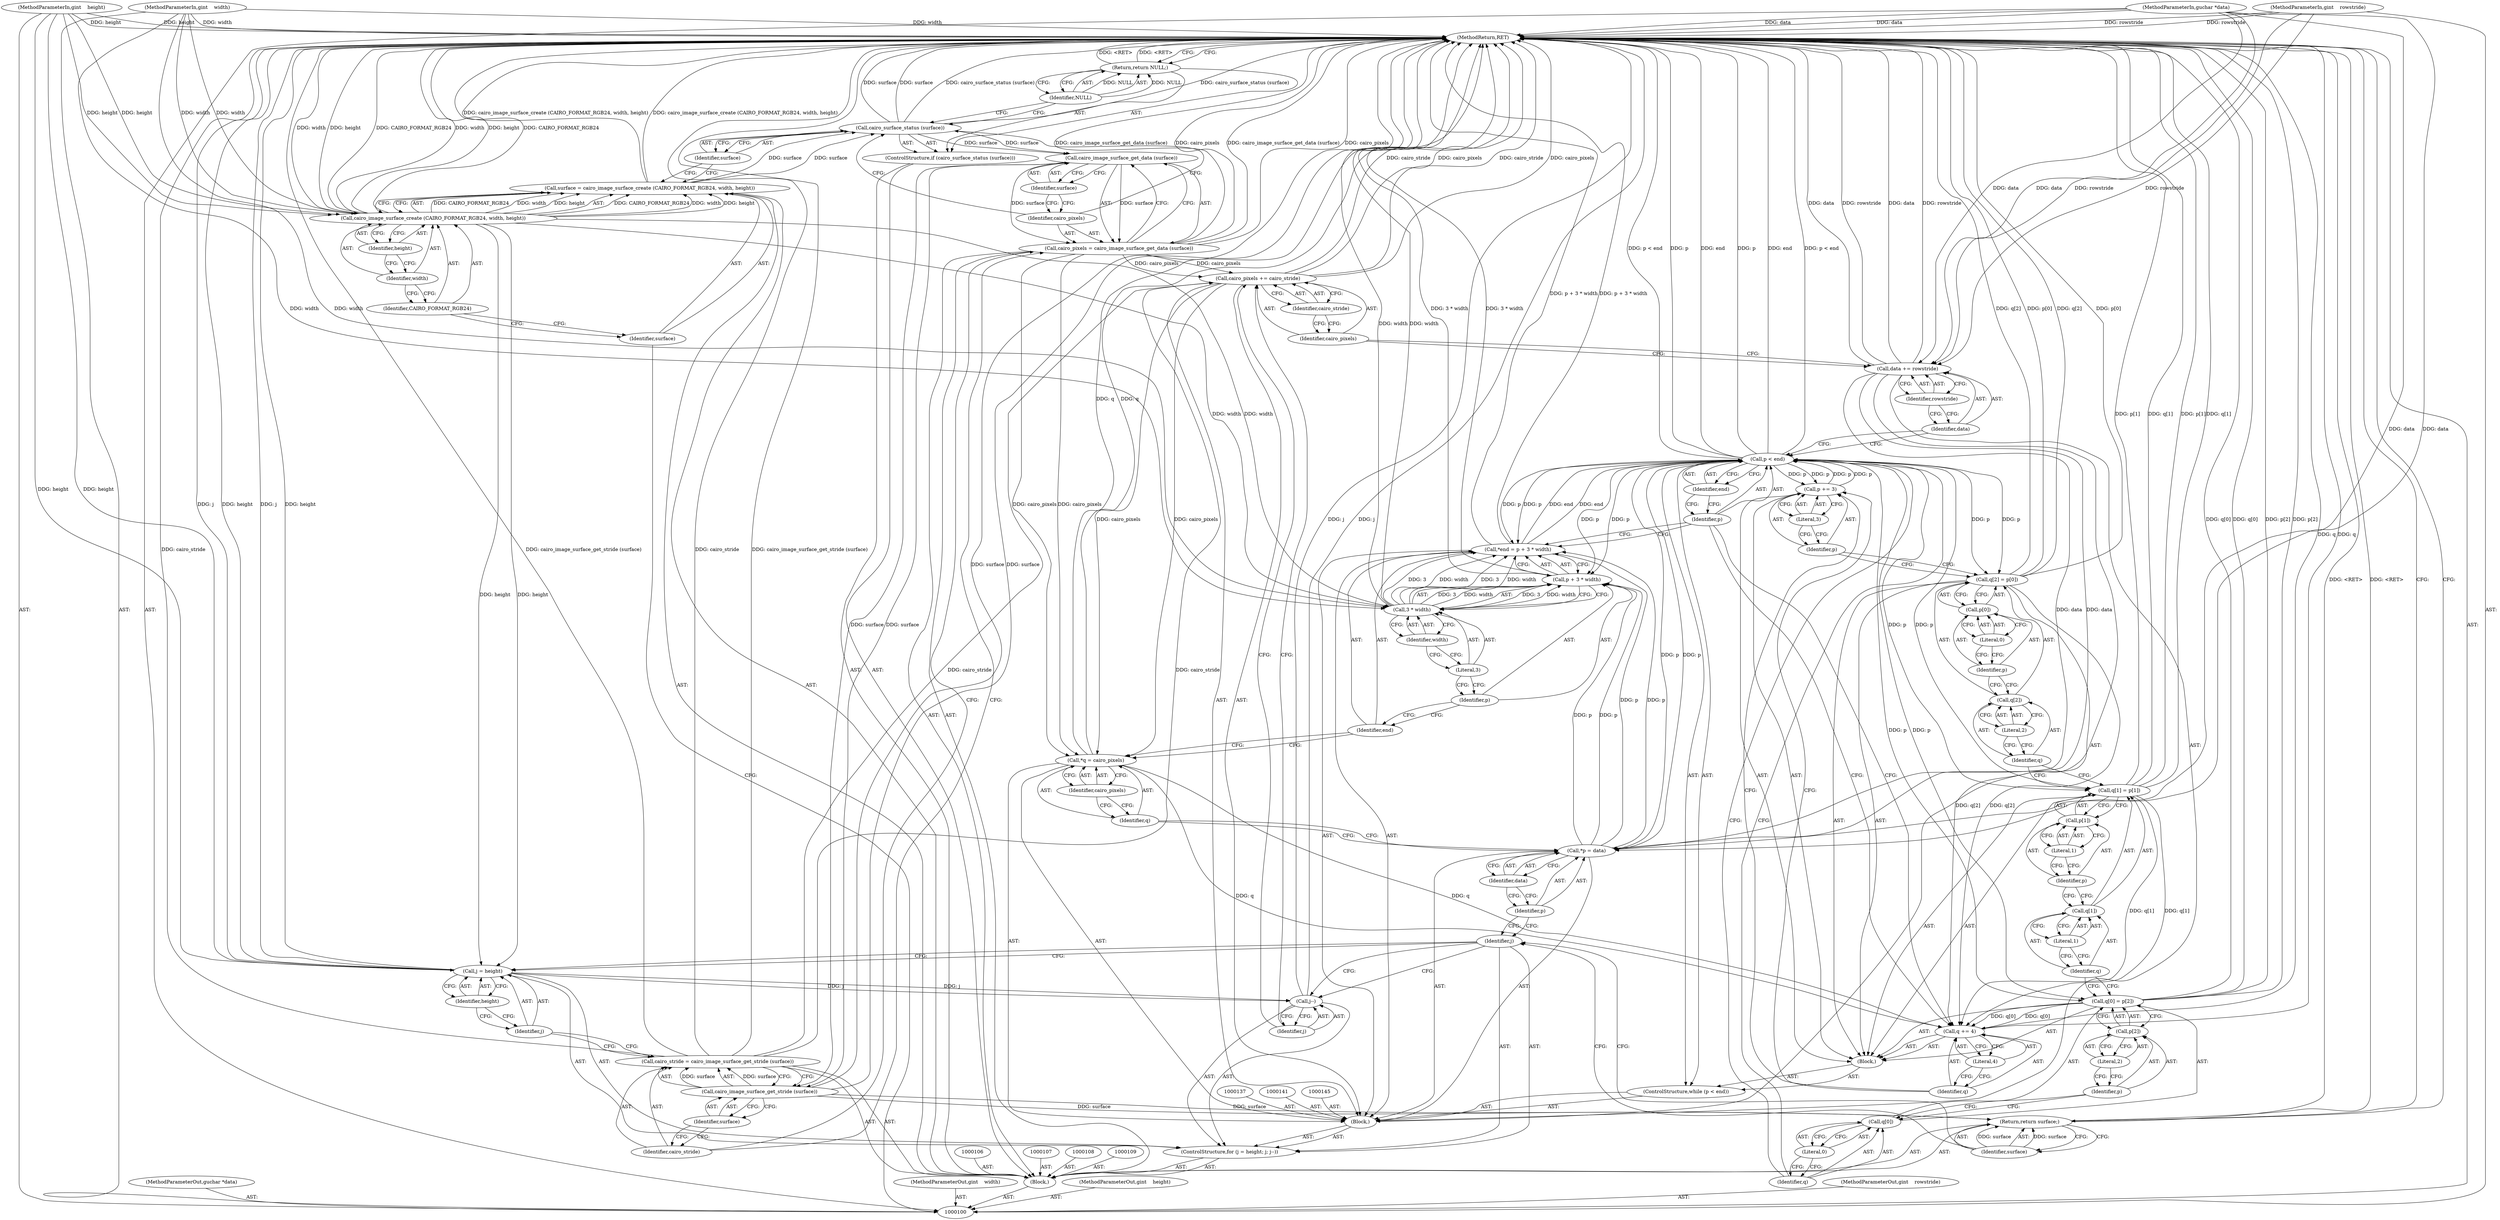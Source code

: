 digraph "0_poppler_c839b706092583f6b12ed3cc634bf5af34b7a2bb" {
"1000193" [label="(MethodReturn,RET)"];
"1000101" [label="(MethodParameterIn,guchar *data)"];
"1000253" [label="(MethodParameterOut,guchar *data)"];
"1000112" [label="(Call,cairo_image_surface_create (CAIRO_FORMAT_RGB24, width, height))"];
"1000110" [label="(Call,surface = cairo_image_surface_create (CAIRO_FORMAT_RGB24, width, height))"];
"1000111" [label="(Identifier,surface)"];
"1000113" [label="(Identifier,CAIRO_FORMAT_RGB24)"];
"1000114" [label="(Identifier,width)"];
"1000115" [label="(Identifier,height)"];
"1000116" [label="(ControlStructure,if (cairo_surface_status (surface)))"];
"1000118" [label="(Identifier,surface)"];
"1000117" [label="(Call,cairo_surface_status (surface))"];
"1000120" [label="(Identifier,NULL)"];
"1000119" [label="(Return,return NULL;)"];
"1000123" [label="(Call,cairo_image_surface_get_data (surface))"];
"1000121" [label="(Call,cairo_pixels = cairo_image_surface_get_data (surface))"];
"1000122" [label="(Identifier,cairo_pixels)"];
"1000124" [label="(Identifier,surface)"];
"1000127" [label="(Call,cairo_image_surface_get_stride (surface))"];
"1000125" [label="(Call,cairo_stride = cairo_image_surface_get_stride (surface))"];
"1000126" [label="(Identifier,cairo_stride)"];
"1000128" [label="(Identifier,surface)"];
"1000132" [label="(Identifier,height)"];
"1000133" [label="(Identifier,j)"];
"1000134" [label="(Call,j--)"];
"1000135" [label="(Identifier,j)"];
"1000129" [label="(ControlStructure,for (j = height; j; j--))"];
"1000130" [label="(Call,j = height)"];
"1000131" [label="(Identifier,j)"];
"1000138" [label="(Call,*p = data)"];
"1000139" [label="(Identifier,p)"];
"1000140" [label="(Identifier,data)"];
"1000102" [label="(MethodParameterIn,gint    width)"];
"1000254" [label="(MethodParameterOut,gint    width)"];
"1000142" [label="(Call,*q = cairo_pixels)"];
"1000143" [label="(Identifier,q)"];
"1000144" [label="(Identifier,cairo_pixels)"];
"1000146" [label="(Call,*end = p + 3 * width)"];
"1000147" [label="(Identifier,end)"];
"1000148" [label="(Call,p + 3 * width)"];
"1000149" [label="(Identifier,p)"];
"1000150" [label="(Call,3 * width)"];
"1000151" [label="(Literal,3)"];
"1000152" [label="(Identifier,width)"];
"1000136" [label="(Block,)"];
"1000154" [label="(Call,p < end)"];
"1000155" [label="(Identifier,p)"];
"1000156" [label="(Identifier,end)"];
"1000157" [label="(Block,)"];
"1000153" [label="(ControlStructure,while (p < end))"];
"1000162" [label="(Call,p[2])"];
"1000163" [label="(Identifier,p)"];
"1000164" [label="(Literal,2)"];
"1000158" [label="(Call,q[0] = p[2])"];
"1000159" [label="(Call,q[0])"];
"1000160" [label="(Identifier,q)"];
"1000161" [label="(Literal,0)"];
"1000169" [label="(Call,p[1])"];
"1000170" [label="(Identifier,p)"];
"1000171" [label="(Literal,1)"];
"1000165" [label="(Call,q[1] = p[1])"];
"1000166" [label="(Call,q[1])"];
"1000167" [label="(Identifier,q)"];
"1000168" [label="(Literal,1)"];
"1000176" [label="(Call,p[0])"];
"1000177" [label="(Identifier,p)"];
"1000178" [label="(Literal,0)"];
"1000172" [label="(Call,q[2] = p[0])"];
"1000173" [label="(Call,q[2])"];
"1000174" [label="(Identifier,q)"];
"1000175" [label="(Literal,2)"];
"1000103" [label="(MethodParameterIn,gint    height)"];
"1000255" [label="(MethodParameterOut,gint    height)"];
"1000181" [label="(Literal,3)"];
"1000179" [label="(Call,p += 3)"];
"1000180" [label="(Identifier,p)"];
"1000184" [label="(Literal,4)"];
"1000182" [label="(Call,q += 4)"];
"1000183" [label="(Identifier,q)"];
"1000187" [label="(Identifier,rowstride)"];
"1000185" [label="(Call,data += rowstride)"];
"1000186" [label="(Identifier,data)"];
"1000190" [label="(Identifier,cairo_stride)"];
"1000188" [label="(Call,cairo_pixels += cairo_stride)"];
"1000189" [label="(Identifier,cairo_pixels)"];
"1000104" [label="(MethodParameterIn,gint    rowstride)"];
"1000256" [label="(MethodParameterOut,gint    rowstride)"];
"1000192" [label="(Identifier,surface)"];
"1000191" [label="(Return,return surface;)"];
"1000105" [label="(Block,)"];
"1000193" -> "1000100"  [label="AST: "];
"1000193" -> "1000119"  [label="CFG: "];
"1000193" -> "1000191"  [label="CFG: "];
"1000191" -> "1000193"  [label="DDG: <RET>"];
"1000119" -> "1000193"  [label="DDG: <RET>"];
"1000125" -> "1000193"  [label="DDG: cairo_image_surface_get_stride (surface)"];
"1000125" -> "1000193"  [label="DDG: cairo_stride"];
"1000117" -> "1000193"  [label="DDG: surface"];
"1000117" -> "1000193"  [label="DDG: cairo_surface_status (surface)"];
"1000154" -> "1000193"  [label="DDG: p < end"];
"1000154" -> "1000193"  [label="DDG: p"];
"1000154" -> "1000193"  [label="DDG: end"];
"1000148" -> "1000193"  [label="DDG: 3 * width"];
"1000182" -> "1000193"  [label="DDG: q"];
"1000158" -> "1000193"  [label="DDG: q[0]"];
"1000158" -> "1000193"  [label="DDG: p[2]"];
"1000185" -> "1000193"  [label="DDG: data"];
"1000185" -> "1000193"  [label="DDG: rowstride"];
"1000165" -> "1000193"  [label="DDG: p[1]"];
"1000165" -> "1000193"  [label="DDG: q[1]"];
"1000188" -> "1000193"  [label="DDG: cairo_stride"];
"1000188" -> "1000193"  [label="DDG: cairo_pixels"];
"1000104" -> "1000193"  [label="DDG: rowstride"];
"1000112" -> "1000193"  [label="DDG: width"];
"1000112" -> "1000193"  [label="DDG: height"];
"1000112" -> "1000193"  [label="DDG: CAIRO_FORMAT_RGB24"];
"1000121" -> "1000193"  [label="DDG: cairo_image_surface_get_data (surface)"];
"1000121" -> "1000193"  [label="DDG: cairo_pixels"];
"1000130" -> "1000193"  [label="DDG: height"];
"1000130" -> "1000193"  [label="DDG: j"];
"1000150" -> "1000193"  [label="DDG: width"];
"1000103" -> "1000193"  [label="DDG: height"];
"1000146" -> "1000193"  [label="DDG: p + 3 * width"];
"1000172" -> "1000193"  [label="DDG: p[0]"];
"1000172" -> "1000193"  [label="DDG: q[2]"];
"1000102" -> "1000193"  [label="DDG: width"];
"1000110" -> "1000193"  [label="DDG: cairo_image_surface_create (CAIRO_FORMAT_RGB24, width, height)"];
"1000134" -> "1000193"  [label="DDG: j"];
"1000101" -> "1000193"  [label="DDG: data"];
"1000142" -> "1000193"  [label="DDG: q"];
"1000127" -> "1000193"  [label="DDG: surface"];
"1000101" -> "1000100"  [label="AST: "];
"1000101" -> "1000193"  [label="DDG: data"];
"1000101" -> "1000138"  [label="DDG: data"];
"1000101" -> "1000185"  [label="DDG: data"];
"1000253" -> "1000100"  [label="AST: "];
"1000112" -> "1000110"  [label="AST: "];
"1000112" -> "1000115"  [label="CFG: "];
"1000113" -> "1000112"  [label="AST: "];
"1000114" -> "1000112"  [label="AST: "];
"1000115" -> "1000112"  [label="AST: "];
"1000110" -> "1000112"  [label="CFG: "];
"1000112" -> "1000193"  [label="DDG: width"];
"1000112" -> "1000193"  [label="DDG: height"];
"1000112" -> "1000193"  [label="DDG: CAIRO_FORMAT_RGB24"];
"1000112" -> "1000110"  [label="DDG: CAIRO_FORMAT_RGB24"];
"1000112" -> "1000110"  [label="DDG: width"];
"1000112" -> "1000110"  [label="DDG: height"];
"1000102" -> "1000112"  [label="DDG: width"];
"1000103" -> "1000112"  [label="DDG: height"];
"1000112" -> "1000130"  [label="DDG: height"];
"1000112" -> "1000150"  [label="DDG: width"];
"1000110" -> "1000105"  [label="AST: "];
"1000110" -> "1000112"  [label="CFG: "];
"1000111" -> "1000110"  [label="AST: "];
"1000112" -> "1000110"  [label="AST: "];
"1000118" -> "1000110"  [label="CFG: "];
"1000110" -> "1000193"  [label="DDG: cairo_image_surface_create (CAIRO_FORMAT_RGB24, width, height)"];
"1000112" -> "1000110"  [label="DDG: CAIRO_FORMAT_RGB24"];
"1000112" -> "1000110"  [label="DDG: width"];
"1000112" -> "1000110"  [label="DDG: height"];
"1000110" -> "1000117"  [label="DDG: surface"];
"1000111" -> "1000110"  [label="AST: "];
"1000111" -> "1000100"  [label="CFG: "];
"1000113" -> "1000111"  [label="CFG: "];
"1000113" -> "1000112"  [label="AST: "];
"1000113" -> "1000111"  [label="CFG: "];
"1000114" -> "1000113"  [label="CFG: "];
"1000114" -> "1000112"  [label="AST: "];
"1000114" -> "1000113"  [label="CFG: "];
"1000115" -> "1000114"  [label="CFG: "];
"1000115" -> "1000112"  [label="AST: "];
"1000115" -> "1000114"  [label="CFG: "];
"1000112" -> "1000115"  [label="CFG: "];
"1000116" -> "1000105"  [label="AST: "];
"1000117" -> "1000116"  [label="AST: "];
"1000119" -> "1000116"  [label="AST: "];
"1000118" -> "1000117"  [label="AST: "];
"1000118" -> "1000110"  [label="CFG: "];
"1000117" -> "1000118"  [label="CFG: "];
"1000117" -> "1000116"  [label="AST: "];
"1000117" -> "1000118"  [label="CFG: "];
"1000118" -> "1000117"  [label="AST: "];
"1000120" -> "1000117"  [label="CFG: "];
"1000122" -> "1000117"  [label="CFG: "];
"1000117" -> "1000193"  [label="DDG: surface"];
"1000117" -> "1000193"  [label="DDG: cairo_surface_status (surface)"];
"1000110" -> "1000117"  [label="DDG: surface"];
"1000117" -> "1000123"  [label="DDG: surface"];
"1000120" -> "1000119"  [label="AST: "];
"1000120" -> "1000117"  [label="CFG: "];
"1000119" -> "1000120"  [label="CFG: "];
"1000120" -> "1000119"  [label="DDG: NULL"];
"1000119" -> "1000116"  [label="AST: "];
"1000119" -> "1000120"  [label="CFG: "];
"1000120" -> "1000119"  [label="AST: "];
"1000193" -> "1000119"  [label="CFG: "];
"1000119" -> "1000193"  [label="DDG: <RET>"];
"1000120" -> "1000119"  [label="DDG: NULL"];
"1000123" -> "1000121"  [label="AST: "];
"1000123" -> "1000124"  [label="CFG: "];
"1000124" -> "1000123"  [label="AST: "];
"1000121" -> "1000123"  [label="CFG: "];
"1000123" -> "1000121"  [label="DDG: surface"];
"1000117" -> "1000123"  [label="DDG: surface"];
"1000123" -> "1000127"  [label="DDG: surface"];
"1000121" -> "1000105"  [label="AST: "];
"1000121" -> "1000123"  [label="CFG: "];
"1000122" -> "1000121"  [label="AST: "];
"1000123" -> "1000121"  [label="AST: "];
"1000126" -> "1000121"  [label="CFG: "];
"1000121" -> "1000193"  [label="DDG: cairo_image_surface_get_data (surface)"];
"1000121" -> "1000193"  [label="DDG: cairo_pixels"];
"1000123" -> "1000121"  [label="DDG: surface"];
"1000121" -> "1000142"  [label="DDG: cairo_pixels"];
"1000121" -> "1000188"  [label="DDG: cairo_pixels"];
"1000122" -> "1000121"  [label="AST: "];
"1000122" -> "1000117"  [label="CFG: "];
"1000124" -> "1000122"  [label="CFG: "];
"1000124" -> "1000123"  [label="AST: "];
"1000124" -> "1000122"  [label="CFG: "];
"1000123" -> "1000124"  [label="CFG: "];
"1000127" -> "1000125"  [label="AST: "];
"1000127" -> "1000128"  [label="CFG: "];
"1000128" -> "1000127"  [label="AST: "];
"1000125" -> "1000127"  [label="CFG: "];
"1000127" -> "1000193"  [label="DDG: surface"];
"1000127" -> "1000125"  [label="DDG: surface"];
"1000123" -> "1000127"  [label="DDG: surface"];
"1000127" -> "1000191"  [label="DDG: surface"];
"1000125" -> "1000105"  [label="AST: "];
"1000125" -> "1000127"  [label="CFG: "];
"1000126" -> "1000125"  [label="AST: "];
"1000127" -> "1000125"  [label="AST: "];
"1000131" -> "1000125"  [label="CFG: "];
"1000125" -> "1000193"  [label="DDG: cairo_image_surface_get_stride (surface)"];
"1000125" -> "1000193"  [label="DDG: cairo_stride"];
"1000127" -> "1000125"  [label="DDG: surface"];
"1000125" -> "1000188"  [label="DDG: cairo_stride"];
"1000126" -> "1000125"  [label="AST: "];
"1000126" -> "1000121"  [label="CFG: "];
"1000128" -> "1000126"  [label="CFG: "];
"1000128" -> "1000127"  [label="AST: "];
"1000128" -> "1000126"  [label="CFG: "];
"1000127" -> "1000128"  [label="CFG: "];
"1000132" -> "1000130"  [label="AST: "];
"1000132" -> "1000131"  [label="CFG: "];
"1000130" -> "1000132"  [label="CFG: "];
"1000133" -> "1000129"  [label="AST: "];
"1000133" -> "1000130"  [label="CFG: "];
"1000133" -> "1000134"  [label="CFG: "];
"1000139" -> "1000133"  [label="CFG: "];
"1000192" -> "1000133"  [label="CFG: "];
"1000134" -> "1000129"  [label="AST: "];
"1000134" -> "1000135"  [label="CFG: "];
"1000135" -> "1000134"  [label="AST: "];
"1000133" -> "1000134"  [label="CFG: "];
"1000134" -> "1000193"  [label="DDG: j"];
"1000130" -> "1000134"  [label="DDG: j"];
"1000135" -> "1000134"  [label="AST: "];
"1000135" -> "1000188"  [label="CFG: "];
"1000134" -> "1000135"  [label="CFG: "];
"1000129" -> "1000105"  [label="AST: "];
"1000130" -> "1000129"  [label="AST: "];
"1000133" -> "1000129"  [label="AST: "];
"1000134" -> "1000129"  [label="AST: "];
"1000136" -> "1000129"  [label="AST: "];
"1000130" -> "1000129"  [label="AST: "];
"1000130" -> "1000132"  [label="CFG: "];
"1000131" -> "1000130"  [label="AST: "];
"1000132" -> "1000130"  [label="AST: "];
"1000133" -> "1000130"  [label="CFG: "];
"1000130" -> "1000193"  [label="DDG: height"];
"1000130" -> "1000193"  [label="DDG: j"];
"1000112" -> "1000130"  [label="DDG: height"];
"1000103" -> "1000130"  [label="DDG: height"];
"1000130" -> "1000134"  [label="DDG: j"];
"1000131" -> "1000130"  [label="AST: "];
"1000131" -> "1000125"  [label="CFG: "];
"1000132" -> "1000131"  [label="CFG: "];
"1000138" -> "1000136"  [label="AST: "];
"1000138" -> "1000140"  [label="CFG: "];
"1000139" -> "1000138"  [label="AST: "];
"1000140" -> "1000138"  [label="AST: "];
"1000143" -> "1000138"  [label="CFG: "];
"1000185" -> "1000138"  [label="DDG: data"];
"1000101" -> "1000138"  [label="DDG: data"];
"1000138" -> "1000146"  [label="DDG: p"];
"1000138" -> "1000148"  [label="DDG: p"];
"1000138" -> "1000154"  [label="DDG: p"];
"1000139" -> "1000138"  [label="AST: "];
"1000139" -> "1000133"  [label="CFG: "];
"1000140" -> "1000139"  [label="CFG: "];
"1000140" -> "1000138"  [label="AST: "];
"1000140" -> "1000139"  [label="CFG: "];
"1000138" -> "1000140"  [label="CFG: "];
"1000102" -> "1000100"  [label="AST: "];
"1000102" -> "1000193"  [label="DDG: width"];
"1000102" -> "1000112"  [label="DDG: width"];
"1000102" -> "1000150"  [label="DDG: width"];
"1000254" -> "1000100"  [label="AST: "];
"1000142" -> "1000136"  [label="AST: "];
"1000142" -> "1000144"  [label="CFG: "];
"1000143" -> "1000142"  [label="AST: "];
"1000144" -> "1000142"  [label="AST: "];
"1000147" -> "1000142"  [label="CFG: "];
"1000142" -> "1000193"  [label="DDG: q"];
"1000188" -> "1000142"  [label="DDG: cairo_pixels"];
"1000121" -> "1000142"  [label="DDG: cairo_pixels"];
"1000142" -> "1000182"  [label="DDG: q"];
"1000143" -> "1000142"  [label="AST: "];
"1000143" -> "1000138"  [label="CFG: "];
"1000144" -> "1000143"  [label="CFG: "];
"1000144" -> "1000142"  [label="AST: "];
"1000144" -> "1000143"  [label="CFG: "];
"1000142" -> "1000144"  [label="CFG: "];
"1000146" -> "1000136"  [label="AST: "];
"1000146" -> "1000148"  [label="CFG: "];
"1000147" -> "1000146"  [label="AST: "];
"1000148" -> "1000146"  [label="AST: "];
"1000155" -> "1000146"  [label="CFG: "];
"1000146" -> "1000193"  [label="DDG: p + 3 * width"];
"1000138" -> "1000146"  [label="DDG: p"];
"1000154" -> "1000146"  [label="DDG: p"];
"1000150" -> "1000146"  [label="DDG: 3"];
"1000150" -> "1000146"  [label="DDG: width"];
"1000146" -> "1000154"  [label="DDG: end"];
"1000147" -> "1000146"  [label="AST: "];
"1000147" -> "1000142"  [label="CFG: "];
"1000149" -> "1000147"  [label="CFG: "];
"1000148" -> "1000146"  [label="AST: "];
"1000148" -> "1000150"  [label="CFG: "];
"1000149" -> "1000148"  [label="AST: "];
"1000150" -> "1000148"  [label="AST: "];
"1000146" -> "1000148"  [label="CFG: "];
"1000148" -> "1000193"  [label="DDG: 3 * width"];
"1000138" -> "1000148"  [label="DDG: p"];
"1000154" -> "1000148"  [label="DDG: p"];
"1000150" -> "1000148"  [label="DDG: 3"];
"1000150" -> "1000148"  [label="DDG: width"];
"1000149" -> "1000148"  [label="AST: "];
"1000149" -> "1000147"  [label="CFG: "];
"1000151" -> "1000149"  [label="CFG: "];
"1000150" -> "1000148"  [label="AST: "];
"1000150" -> "1000152"  [label="CFG: "];
"1000151" -> "1000150"  [label="AST: "];
"1000152" -> "1000150"  [label="AST: "];
"1000148" -> "1000150"  [label="CFG: "];
"1000150" -> "1000193"  [label="DDG: width"];
"1000150" -> "1000146"  [label="DDG: 3"];
"1000150" -> "1000146"  [label="DDG: width"];
"1000150" -> "1000148"  [label="DDG: 3"];
"1000150" -> "1000148"  [label="DDG: width"];
"1000112" -> "1000150"  [label="DDG: width"];
"1000102" -> "1000150"  [label="DDG: width"];
"1000151" -> "1000150"  [label="AST: "];
"1000151" -> "1000149"  [label="CFG: "];
"1000152" -> "1000151"  [label="CFG: "];
"1000152" -> "1000150"  [label="AST: "];
"1000152" -> "1000151"  [label="CFG: "];
"1000150" -> "1000152"  [label="CFG: "];
"1000136" -> "1000129"  [label="AST: "];
"1000137" -> "1000136"  [label="AST: "];
"1000138" -> "1000136"  [label="AST: "];
"1000141" -> "1000136"  [label="AST: "];
"1000142" -> "1000136"  [label="AST: "];
"1000145" -> "1000136"  [label="AST: "];
"1000146" -> "1000136"  [label="AST: "];
"1000153" -> "1000136"  [label="AST: "];
"1000185" -> "1000136"  [label="AST: "];
"1000188" -> "1000136"  [label="AST: "];
"1000154" -> "1000153"  [label="AST: "];
"1000154" -> "1000156"  [label="CFG: "];
"1000155" -> "1000154"  [label="AST: "];
"1000156" -> "1000154"  [label="AST: "];
"1000160" -> "1000154"  [label="CFG: "];
"1000186" -> "1000154"  [label="CFG: "];
"1000154" -> "1000193"  [label="DDG: p < end"];
"1000154" -> "1000193"  [label="DDG: p"];
"1000154" -> "1000193"  [label="DDG: end"];
"1000154" -> "1000146"  [label="DDG: p"];
"1000154" -> "1000148"  [label="DDG: p"];
"1000179" -> "1000154"  [label="DDG: p"];
"1000138" -> "1000154"  [label="DDG: p"];
"1000146" -> "1000154"  [label="DDG: end"];
"1000154" -> "1000158"  [label="DDG: p"];
"1000154" -> "1000165"  [label="DDG: p"];
"1000154" -> "1000172"  [label="DDG: p"];
"1000154" -> "1000179"  [label="DDG: p"];
"1000155" -> "1000154"  [label="AST: "];
"1000155" -> "1000182"  [label="CFG: "];
"1000155" -> "1000146"  [label="CFG: "];
"1000156" -> "1000155"  [label="CFG: "];
"1000156" -> "1000154"  [label="AST: "];
"1000156" -> "1000155"  [label="CFG: "];
"1000154" -> "1000156"  [label="CFG: "];
"1000157" -> "1000153"  [label="AST: "];
"1000158" -> "1000157"  [label="AST: "];
"1000165" -> "1000157"  [label="AST: "];
"1000172" -> "1000157"  [label="AST: "];
"1000179" -> "1000157"  [label="AST: "];
"1000182" -> "1000157"  [label="AST: "];
"1000153" -> "1000136"  [label="AST: "];
"1000154" -> "1000153"  [label="AST: "];
"1000157" -> "1000153"  [label="AST: "];
"1000162" -> "1000158"  [label="AST: "];
"1000162" -> "1000164"  [label="CFG: "];
"1000163" -> "1000162"  [label="AST: "];
"1000164" -> "1000162"  [label="AST: "];
"1000158" -> "1000162"  [label="CFG: "];
"1000163" -> "1000162"  [label="AST: "];
"1000163" -> "1000159"  [label="CFG: "];
"1000164" -> "1000163"  [label="CFG: "];
"1000164" -> "1000162"  [label="AST: "];
"1000164" -> "1000163"  [label="CFG: "];
"1000162" -> "1000164"  [label="CFG: "];
"1000158" -> "1000157"  [label="AST: "];
"1000158" -> "1000162"  [label="CFG: "];
"1000159" -> "1000158"  [label="AST: "];
"1000162" -> "1000158"  [label="AST: "];
"1000167" -> "1000158"  [label="CFG: "];
"1000158" -> "1000193"  [label="DDG: q[0]"];
"1000158" -> "1000193"  [label="DDG: p[2]"];
"1000154" -> "1000158"  [label="DDG: p"];
"1000158" -> "1000182"  [label="DDG: q[0]"];
"1000159" -> "1000158"  [label="AST: "];
"1000159" -> "1000161"  [label="CFG: "];
"1000160" -> "1000159"  [label="AST: "];
"1000161" -> "1000159"  [label="AST: "];
"1000163" -> "1000159"  [label="CFG: "];
"1000160" -> "1000159"  [label="AST: "];
"1000160" -> "1000154"  [label="CFG: "];
"1000161" -> "1000160"  [label="CFG: "];
"1000161" -> "1000159"  [label="AST: "];
"1000161" -> "1000160"  [label="CFG: "];
"1000159" -> "1000161"  [label="CFG: "];
"1000169" -> "1000165"  [label="AST: "];
"1000169" -> "1000171"  [label="CFG: "];
"1000170" -> "1000169"  [label="AST: "];
"1000171" -> "1000169"  [label="AST: "];
"1000165" -> "1000169"  [label="CFG: "];
"1000170" -> "1000169"  [label="AST: "];
"1000170" -> "1000166"  [label="CFG: "];
"1000171" -> "1000170"  [label="CFG: "];
"1000171" -> "1000169"  [label="AST: "];
"1000171" -> "1000170"  [label="CFG: "];
"1000169" -> "1000171"  [label="CFG: "];
"1000165" -> "1000157"  [label="AST: "];
"1000165" -> "1000169"  [label="CFG: "];
"1000166" -> "1000165"  [label="AST: "];
"1000169" -> "1000165"  [label="AST: "];
"1000174" -> "1000165"  [label="CFG: "];
"1000165" -> "1000193"  [label="DDG: p[1]"];
"1000165" -> "1000193"  [label="DDG: q[1]"];
"1000154" -> "1000165"  [label="DDG: p"];
"1000165" -> "1000182"  [label="DDG: q[1]"];
"1000166" -> "1000165"  [label="AST: "];
"1000166" -> "1000168"  [label="CFG: "];
"1000167" -> "1000166"  [label="AST: "];
"1000168" -> "1000166"  [label="AST: "];
"1000170" -> "1000166"  [label="CFG: "];
"1000167" -> "1000166"  [label="AST: "];
"1000167" -> "1000158"  [label="CFG: "];
"1000168" -> "1000167"  [label="CFG: "];
"1000168" -> "1000166"  [label="AST: "];
"1000168" -> "1000167"  [label="CFG: "];
"1000166" -> "1000168"  [label="CFG: "];
"1000176" -> "1000172"  [label="AST: "];
"1000176" -> "1000178"  [label="CFG: "];
"1000177" -> "1000176"  [label="AST: "];
"1000178" -> "1000176"  [label="AST: "];
"1000172" -> "1000176"  [label="CFG: "];
"1000177" -> "1000176"  [label="AST: "];
"1000177" -> "1000173"  [label="CFG: "];
"1000178" -> "1000177"  [label="CFG: "];
"1000178" -> "1000176"  [label="AST: "];
"1000178" -> "1000177"  [label="CFG: "];
"1000176" -> "1000178"  [label="CFG: "];
"1000172" -> "1000157"  [label="AST: "];
"1000172" -> "1000176"  [label="CFG: "];
"1000173" -> "1000172"  [label="AST: "];
"1000176" -> "1000172"  [label="AST: "];
"1000180" -> "1000172"  [label="CFG: "];
"1000172" -> "1000193"  [label="DDG: p[0]"];
"1000172" -> "1000193"  [label="DDG: q[2]"];
"1000154" -> "1000172"  [label="DDG: p"];
"1000172" -> "1000182"  [label="DDG: q[2]"];
"1000173" -> "1000172"  [label="AST: "];
"1000173" -> "1000175"  [label="CFG: "];
"1000174" -> "1000173"  [label="AST: "];
"1000175" -> "1000173"  [label="AST: "];
"1000177" -> "1000173"  [label="CFG: "];
"1000174" -> "1000173"  [label="AST: "];
"1000174" -> "1000165"  [label="CFG: "];
"1000175" -> "1000174"  [label="CFG: "];
"1000175" -> "1000173"  [label="AST: "];
"1000175" -> "1000174"  [label="CFG: "];
"1000173" -> "1000175"  [label="CFG: "];
"1000103" -> "1000100"  [label="AST: "];
"1000103" -> "1000193"  [label="DDG: height"];
"1000103" -> "1000112"  [label="DDG: height"];
"1000103" -> "1000130"  [label="DDG: height"];
"1000255" -> "1000100"  [label="AST: "];
"1000181" -> "1000179"  [label="AST: "];
"1000181" -> "1000180"  [label="CFG: "];
"1000179" -> "1000181"  [label="CFG: "];
"1000179" -> "1000157"  [label="AST: "];
"1000179" -> "1000181"  [label="CFG: "];
"1000180" -> "1000179"  [label="AST: "];
"1000181" -> "1000179"  [label="AST: "];
"1000183" -> "1000179"  [label="CFG: "];
"1000179" -> "1000154"  [label="DDG: p"];
"1000154" -> "1000179"  [label="DDG: p"];
"1000180" -> "1000179"  [label="AST: "];
"1000180" -> "1000172"  [label="CFG: "];
"1000181" -> "1000180"  [label="CFG: "];
"1000184" -> "1000182"  [label="AST: "];
"1000184" -> "1000183"  [label="CFG: "];
"1000182" -> "1000184"  [label="CFG: "];
"1000182" -> "1000157"  [label="AST: "];
"1000182" -> "1000184"  [label="CFG: "];
"1000183" -> "1000182"  [label="AST: "];
"1000184" -> "1000182"  [label="AST: "];
"1000155" -> "1000182"  [label="CFG: "];
"1000182" -> "1000193"  [label="DDG: q"];
"1000158" -> "1000182"  [label="DDG: q[0]"];
"1000165" -> "1000182"  [label="DDG: q[1]"];
"1000172" -> "1000182"  [label="DDG: q[2]"];
"1000142" -> "1000182"  [label="DDG: q"];
"1000183" -> "1000182"  [label="AST: "];
"1000183" -> "1000179"  [label="CFG: "];
"1000184" -> "1000183"  [label="CFG: "];
"1000187" -> "1000185"  [label="AST: "];
"1000187" -> "1000186"  [label="CFG: "];
"1000185" -> "1000187"  [label="CFG: "];
"1000185" -> "1000136"  [label="AST: "];
"1000185" -> "1000187"  [label="CFG: "];
"1000186" -> "1000185"  [label="AST: "];
"1000187" -> "1000185"  [label="AST: "];
"1000189" -> "1000185"  [label="CFG: "];
"1000185" -> "1000193"  [label="DDG: data"];
"1000185" -> "1000193"  [label="DDG: rowstride"];
"1000185" -> "1000138"  [label="DDG: data"];
"1000104" -> "1000185"  [label="DDG: rowstride"];
"1000101" -> "1000185"  [label="DDG: data"];
"1000186" -> "1000185"  [label="AST: "];
"1000186" -> "1000154"  [label="CFG: "];
"1000187" -> "1000186"  [label="CFG: "];
"1000190" -> "1000188"  [label="AST: "];
"1000190" -> "1000189"  [label="CFG: "];
"1000188" -> "1000190"  [label="CFG: "];
"1000188" -> "1000136"  [label="AST: "];
"1000188" -> "1000190"  [label="CFG: "];
"1000189" -> "1000188"  [label="AST: "];
"1000190" -> "1000188"  [label="AST: "];
"1000135" -> "1000188"  [label="CFG: "];
"1000188" -> "1000193"  [label="DDG: cairo_stride"];
"1000188" -> "1000193"  [label="DDG: cairo_pixels"];
"1000188" -> "1000142"  [label="DDG: cairo_pixels"];
"1000125" -> "1000188"  [label="DDG: cairo_stride"];
"1000121" -> "1000188"  [label="DDG: cairo_pixels"];
"1000189" -> "1000188"  [label="AST: "];
"1000189" -> "1000185"  [label="CFG: "];
"1000190" -> "1000189"  [label="CFG: "];
"1000104" -> "1000100"  [label="AST: "];
"1000104" -> "1000193"  [label="DDG: rowstride"];
"1000104" -> "1000185"  [label="DDG: rowstride"];
"1000256" -> "1000100"  [label="AST: "];
"1000192" -> "1000191"  [label="AST: "];
"1000192" -> "1000133"  [label="CFG: "];
"1000191" -> "1000192"  [label="CFG: "];
"1000192" -> "1000191"  [label="DDG: surface"];
"1000191" -> "1000105"  [label="AST: "];
"1000191" -> "1000192"  [label="CFG: "];
"1000192" -> "1000191"  [label="AST: "];
"1000193" -> "1000191"  [label="CFG: "];
"1000191" -> "1000193"  [label="DDG: <RET>"];
"1000192" -> "1000191"  [label="DDG: surface"];
"1000127" -> "1000191"  [label="DDG: surface"];
"1000105" -> "1000100"  [label="AST: "];
"1000106" -> "1000105"  [label="AST: "];
"1000107" -> "1000105"  [label="AST: "];
"1000108" -> "1000105"  [label="AST: "];
"1000109" -> "1000105"  [label="AST: "];
"1000110" -> "1000105"  [label="AST: "];
"1000116" -> "1000105"  [label="AST: "];
"1000121" -> "1000105"  [label="AST: "];
"1000125" -> "1000105"  [label="AST: "];
"1000129" -> "1000105"  [label="AST: "];
"1000191" -> "1000105"  [label="AST: "];
}
